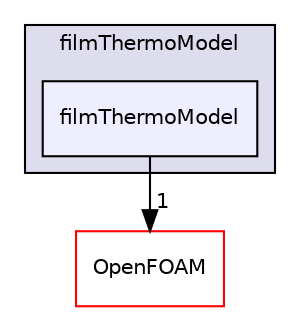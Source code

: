 digraph "src/regionModels/surfaceFilmModels/submodels/kinematic/filmThermoModel/filmThermoModel" {
  bgcolor=transparent;
  compound=true
  node [ fontsize="10", fontname="Helvetica"];
  edge [ labelfontsize="10", labelfontname="Helvetica"];
  subgraph clusterdir_316ed8c8c990b1f605656b6abeafc157 {
    graph [ bgcolor="#ddddee", pencolor="black", label="filmThermoModel" fontname="Helvetica", fontsize="10", URL="dir_316ed8c8c990b1f605656b6abeafc157.html"]
  dir_a82069edf8ea24c350b428b74e4a3f94 [shape=box, label="filmThermoModel", style="filled", fillcolor="#eeeeff", pencolor="black", URL="dir_a82069edf8ea24c350b428b74e4a3f94.html"];
  }
  dir_c5473ff19b20e6ec4dfe5c310b3778a8 [shape=box label="OpenFOAM" color="red" URL="dir_c5473ff19b20e6ec4dfe5c310b3778a8.html"];
  dir_a82069edf8ea24c350b428b74e4a3f94->dir_c5473ff19b20e6ec4dfe5c310b3778a8 [headlabel="1", labeldistance=1.5 headhref="dir_002535_001873.html"];
}
